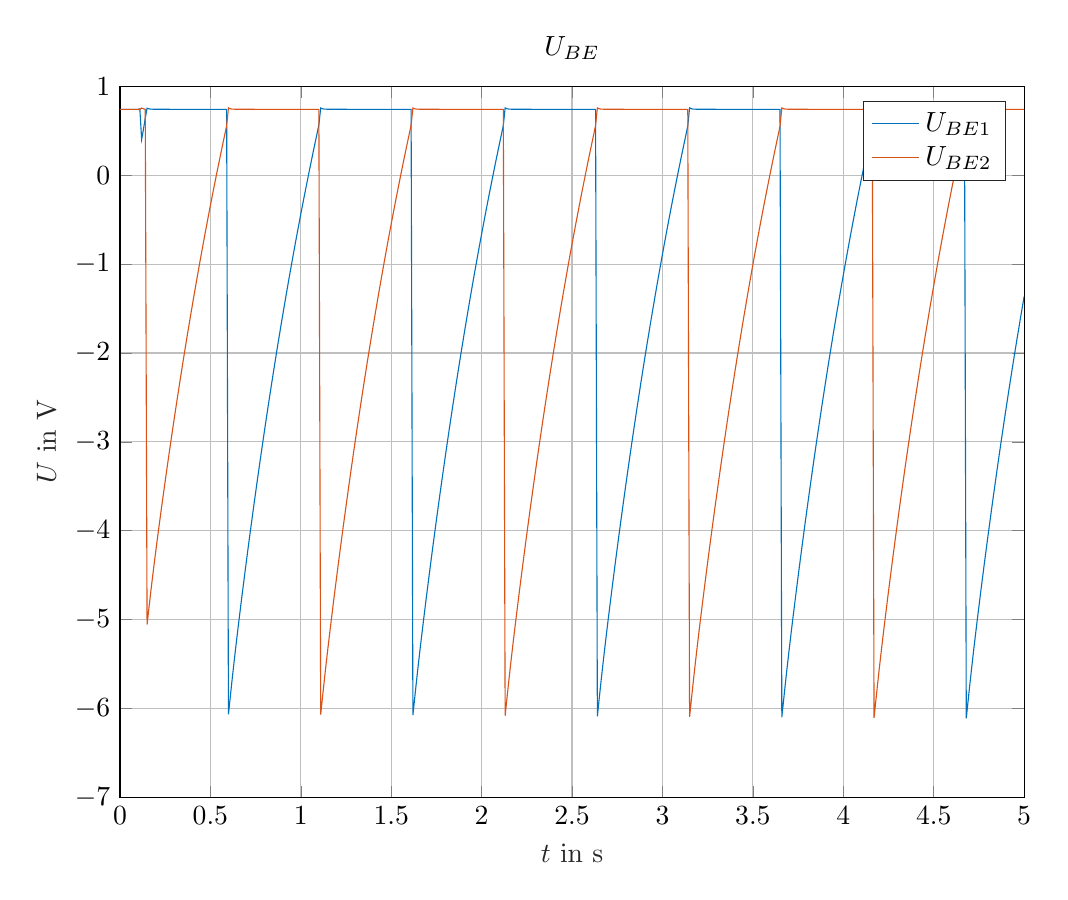 % This file was created by matlab2tikz.
%
\definecolor{mycolor1}{rgb}{0.0,0.447,0.741}%
\definecolor{mycolor2}{rgb}{0.85,0.325,0.098}%
%
\begin{tikzpicture}

\begin{axis}[%
width=4.521in,
height=3.555in,
at={(0.758in,0.481in)},
scale only axis,
xmin=0,
xmax=5,
xlabel style={font=\color{white!15!black}},
xlabel={$t \text{ in s}$},
ymin=-7,
ymax=1,
ylabel style={font=\color{white!15!black}},
ylabel={$U \text{ in V}$},
axis background/.style={fill=white},
title style={font=\bfseries},
title={$U_{BE}$},
xmajorgrids,
ymajorgrids,
legend style={legend cell align=left, align=left, draw=white!15!black}
]
\addplot [color=mycolor1]
  table[row sep=crcr]{%
0	0.741\\
0.01	0.741\\
0.02	0.741\\
0.03	0.741\\
0.04	0.741\\
0.05	0.741\\
0.06	0.741\\
0.07	0.741\\
0.08	0.741\\
0.09	0.741\\
0.1	0.741\\
0.11	0.747\\
0.12	0.403\\
0.13	0.516\\
0.14	0.642\\
0.15	0.754\\
0.16	0.747\\
0.17	0.744\\
0.18	0.743\\
0.19	0.742\\
0.2	0.742\\
0.21	0.742\\
0.22	0.742\\
0.23	0.742\\
0.24	0.742\\
0.25	0.742\\
0.26	0.742\\
0.27	0.742\\
0.28	0.741\\
0.29	0.741\\
0.3	0.741\\
0.31	0.741\\
0.32	0.741\\
0.33	0.741\\
0.34	0.741\\
0.35	0.741\\
0.36	0.741\\
0.37	0.741\\
0.38	0.741\\
0.39	0.741\\
0.4	0.741\\
0.41	0.741\\
0.42	0.741\\
0.43	0.741\\
0.44	0.741\\
0.45	0.741\\
0.46	0.741\\
0.47	0.741\\
0.48	0.741\\
0.49	0.741\\
0.5	0.741\\
0.51	0.741\\
0.52	0.741\\
0.53	0.741\\
0.54	0.741\\
0.55	0.741\\
0.56	0.741\\
0.57	0.741\\
0.58	0.741\\
0.59	0.741\\
0.6	-6.067\\
0.61	-5.872\\
0.62	-5.68\\
0.63	-5.496\\
0.64	-5.318\\
0.65	-5.145\\
0.66	-4.977\\
0.67	-4.811\\
0.68	-4.649\\
0.69	-4.489\\
0.7	-4.331\\
0.71	-4.175\\
0.72	-4.022\\
0.73	-3.871\\
0.74	-3.721\\
0.75	-3.574\\
0.76	-3.428\\
0.77	-3.284\\
0.78	-3.143\\
0.79	-3.003\\
0.8	-2.864\\
0.81	-2.728\\
0.82	-2.593\\
0.83	-2.46\\
0.84	-2.329\\
0.85	-2.199\\
0.86	-2.071\\
0.87	-1.944\\
0.88	-1.82\\
0.89	-1.696\\
0.9	-1.575\\
0.91	-1.455\\
0.92	-1.336\\
0.93	-1.219\\
0.94	-1.103\\
0.95	-0.989\\
0.96	-0.876\\
0.97	-0.764\\
0.98	-0.654\\
0.99	-0.546\\
1	-0.438\\
1.01	-0.333\\
1.02	-0.228\\
1.03	-0.125\\
1.04	-0.023\\
1.05	0.078\\
1.06	0.177\\
1.07	0.276\\
1.08	0.373\\
1.09	0.468\\
1.1	0.567\\
1.11	0.756\\
1.12	0.747\\
1.13	0.744\\
1.14	0.743\\
1.15	0.742\\
1.16	0.742\\
1.17	0.742\\
1.18	0.742\\
1.19	0.742\\
1.2	0.742\\
1.21	0.742\\
1.22	0.742\\
1.23	0.742\\
1.24	0.742\\
1.25	0.742\\
1.26	0.741\\
1.27	0.741\\
1.28	0.741\\
1.29	0.741\\
1.3	0.741\\
1.31	0.741\\
1.32	0.741\\
1.33	0.741\\
1.34	0.741\\
1.35	0.741\\
1.36	0.741\\
1.37	0.741\\
1.38	0.741\\
1.39	0.741\\
1.4	0.741\\
1.41	0.741\\
1.42	0.741\\
1.43	0.741\\
1.44	0.741\\
1.45	0.741\\
1.46	0.741\\
1.47	0.741\\
1.48	0.741\\
1.49	0.741\\
1.5	0.741\\
1.51	0.741\\
1.52	0.741\\
1.53	0.741\\
1.54	0.741\\
1.55	0.741\\
1.56	0.741\\
1.57	0.741\\
1.58	0.741\\
1.59	0.741\\
1.6	0.741\\
1.61	0.741\\
1.62	-6.076\\
1.63	-5.881\\
1.64	-5.689\\
1.65	-5.505\\
1.66	-5.327\\
1.67	-5.155\\
1.68	-4.986\\
1.69	-4.821\\
1.7	-4.658\\
1.71	-4.498\\
1.72	-4.34\\
1.73	-4.184\\
1.74	-4.031\\
1.75	-3.879\\
1.76	-3.73\\
1.77	-3.582\\
1.78	-3.437\\
1.79	-3.293\\
1.8	-3.151\\
1.81	-3.011\\
1.82	-2.872\\
1.83	-2.736\\
1.84	-2.601\\
1.85	-2.468\\
1.86	-2.336\\
1.87	-2.206\\
1.88	-2.078\\
1.89	-1.952\\
1.9	-1.827\\
1.91	-1.703\\
1.92	-1.582\\
1.93	-1.461\\
1.94	-1.343\\
1.95	-1.225\\
1.96	-1.109\\
1.97	-0.995\\
1.98	-0.882\\
1.99	-0.771\\
2	-0.661\\
2.01	-0.552\\
2.02	-0.445\\
2.03	-0.339\\
2.04	-0.234\\
2.05	-0.131\\
2.06	-0.029\\
2.07	0.072\\
2.08	0.172\\
2.09	0.27\\
2.1	0.367\\
2.11	0.463\\
2.12	0.561\\
2.13	0.757\\
2.14	0.748\\
2.15	0.744\\
2.16	0.743\\
2.17	0.742\\
2.18	0.742\\
2.19	0.742\\
2.2	0.742\\
2.21	0.742\\
2.22	0.742\\
2.23	0.742\\
2.24	0.742\\
2.25	0.742\\
2.26	0.742\\
2.27	0.742\\
2.28	0.741\\
2.29	0.741\\
2.3	0.741\\
2.31	0.741\\
2.32	0.741\\
2.33	0.741\\
2.34	0.741\\
2.35	0.741\\
2.36	0.741\\
2.37	0.741\\
2.38	0.741\\
2.39	0.741\\
2.4	0.741\\
2.41	0.741\\
2.42	0.741\\
2.43	0.741\\
2.44	0.741\\
2.45	0.741\\
2.46	0.741\\
2.47	0.741\\
2.48	0.741\\
2.49	0.741\\
2.5	0.741\\
2.51	0.741\\
2.52	0.741\\
2.53	0.741\\
2.54	0.741\\
2.55	0.741\\
2.56	0.741\\
2.57	0.741\\
2.58	0.741\\
2.59	0.741\\
2.6	0.741\\
2.61	0.741\\
2.62	0.741\\
2.63	0.741\\
2.64	-6.088\\
2.65	-5.893\\
2.66	-5.701\\
2.67	-5.516\\
2.68	-5.338\\
2.69	-5.165\\
2.7	-4.996\\
2.71	-4.831\\
2.72	-4.668\\
2.73	-4.507\\
2.74	-4.349\\
2.75	-4.194\\
2.76	-4.04\\
2.77	-3.888\\
2.78	-3.739\\
2.79	-3.591\\
2.8	-3.445\\
2.81	-3.301\\
2.82	-3.159\\
2.83	-3.019\\
2.84	-2.881\\
2.85	-2.744\\
2.86	-2.609\\
2.87	-2.476\\
2.88	-2.344\\
2.89	-2.214\\
2.9	-2.086\\
2.91	-1.959\\
2.92	-1.834\\
2.93	-1.711\\
2.94	-1.589\\
2.95	-1.469\\
2.96	-1.35\\
2.97	-1.232\\
2.98	-1.116\\
2.99	-1.002\\
3	-0.889\\
3.01	-0.777\\
3.02	-0.667\\
3.03	-0.558\\
3.04	-0.451\\
3.05	-0.345\\
3.06	-0.24\\
3.07	-0.137\\
3.08	-0.035\\
3.09	0.066\\
3.1	0.166\\
3.11	0.264\\
3.12	0.361\\
3.13	0.457\\
3.14	0.554\\
3.15	0.758\\
3.16	0.748\\
3.17	0.744\\
3.18	0.743\\
3.19	0.742\\
3.2	0.742\\
3.21	0.742\\
3.22	0.742\\
3.23	0.742\\
3.24	0.742\\
3.25	0.742\\
3.26	0.742\\
3.27	0.742\\
3.28	0.742\\
3.29	0.742\\
3.3	0.741\\
3.31	0.741\\
3.32	0.741\\
3.33	0.741\\
3.34	0.741\\
3.35	0.741\\
3.36	0.741\\
3.37	0.741\\
3.38	0.741\\
3.39	0.741\\
3.4	0.741\\
3.41	0.741\\
3.42	0.741\\
3.43	0.741\\
3.44	0.741\\
3.45	0.741\\
3.46	0.741\\
3.47	0.741\\
3.48	0.741\\
3.49	0.741\\
3.5	0.741\\
3.51	0.741\\
3.52	0.741\\
3.53	0.741\\
3.54	0.741\\
3.55	0.741\\
3.56	0.741\\
3.57	0.741\\
3.58	0.741\\
3.59	0.741\\
3.6	0.741\\
3.61	0.741\\
3.62	0.741\\
3.63	0.741\\
3.64	0.741\\
3.65	0.741\\
3.66	-6.099\\
3.67	-5.905\\
3.68	-5.712\\
3.69	-5.527\\
3.7	-5.348\\
3.71	-5.175\\
3.72	-5.006\\
3.73	-4.841\\
3.74	-4.678\\
3.75	-4.517\\
3.76	-4.359\\
3.77	-4.203\\
3.78	-4.049\\
3.79	-3.897\\
3.8	-3.748\\
3.81	-3.6\\
3.82	-3.454\\
3.83	-3.31\\
3.84	-3.168\\
3.85	-3.027\\
3.86	-2.889\\
3.87	-2.752\\
3.88	-2.617\\
3.89	-2.484\\
3.9	-2.352\\
3.91	-2.222\\
3.92	-2.094\\
3.93	-1.967\\
3.94	-1.842\\
3.95	-1.718\\
3.96	-1.596\\
3.97	-1.476\\
3.98	-1.357\\
3.99	-1.239\\
4	-1.123\\
4.01	-1.009\\
4.02	-0.896\\
4.03	-0.784\\
4.04	-0.674\\
4.05	-0.565\\
4.06	-0.458\\
4.07	-0.351\\
4.08	-0.246\\
4.09	-0.143\\
4.1	-0.041\\
4.11	0.06\\
4.12	0.16\\
4.13	0.258\\
4.14	0.355\\
4.15	0.451\\
4.16	0.548\\
4.17	0.759\\
4.18	0.748\\
4.19	0.744\\
4.2	0.743\\
4.21	0.742\\
4.22	0.742\\
4.23	0.742\\
4.24	0.742\\
4.25	0.742\\
4.26	0.742\\
4.27	0.742\\
4.28	0.742\\
4.29	0.742\\
4.3	0.742\\
4.31	0.742\\
4.32	0.741\\
4.33	0.741\\
4.34	0.741\\
4.35	0.741\\
4.36	0.741\\
4.37	0.741\\
4.38	0.741\\
4.39	0.741\\
4.4	0.741\\
4.41	0.741\\
4.42	0.741\\
4.43	0.741\\
4.44	0.741\\
4.45	0.741\\
4.46	0.741\\
4.47	0.741\\
4.48	0.741\\
4.49	0.741\\
4.5	0.741\\
4.51	0.741\\
4.52	0.741\\
4.53	0.741\\
4.54	0.741\\
4.55	0.741\\
4.56	0.741\\
4.57	0.741\\
4.58	0.741\\
4.59	0.741\\
4.6	0.741\\
4.61	0.741\\
4.62	0.741\\
4.63	0.741\\
4.64	0.741\\
4.65	0.741\\
4.66	0.741\\
4.67	0.741\\
4.68	-6.111\\
4.69	-5.917\\
4.7	-5.724\\
4.71	-5.538\\
4.72	-5.359\\
4.73	-5.186\\
4.74	-5.016\\
4.75	-4.851\\
4.76	-4.687\\
4.77	-4.527\\
4.78	-4.368\\
4.79	-4.212\\
4.8	-4.059\\
4.81	-3.907\\
4.82	-3.757\\
4.83	-3.609\\
4.84	-3.463\\
4.85	-3.319\\
4.86	-3.176\\
4.87	-3.036\\
4.88	-2.897\\
4.89	-2.76\\
4.9	-2.625\\
4.91	-2.492\\
4.92	-2.36\\
4.93	-2.23\\
4.94	-2.102\\
4.95	-1.975\\
4.96	-1.849\\
4.97	-1.726\\
4.98	-1.603\\
4.99	-1.483\\
5	-1.364\\
};
\addlegendentry{$U_{BE1}$}

\addplot [color=mycolor2]
  table[row sep=crcr]{%
0	0.741\\
0.01	0.741\\
0.02	0.741\\
0.03	0.741\\
0.04	0.741\\
0.05	0.741\\
0.06	0.741\\
0.07	0.741\\
0.08	0.741\\
0.09	0.741\\
0.1	0.741\\
0.11	0.736\\
0.12	0.756\\
0.13	0.747\\
0.14	0.742\\
0.15	-5.057\\
0.16	-4.875\\
0.17	-4.696\\
0.18	-4.525\\
0.19	-4.36\\
0.2	-4.2\\
0.21	-4.044\\
0.22	-3.89\\
0.23	-3.739\\
0.24	-3.591\\
0.25	-3.444\\
0.26	-3.3\\
0.27	-3.158\\
0.28	-3.017\\
0.29	-2.878\\
0.3	-2.742\\
0.31	-2.606\\
0.32	-2.473\\
0.33	-2.341\\
0.34	-2.211\\
0.35	-2.083\\
0.36	-1.956\\
0.37	-1.831\\
0.38	-1.708\\
0.39	-1.586\\
0.4	-1.466\\
0.41	-1.347\\
0.42	-1.229\\
0.43	-1.114\\
0.44	-0.999\\
0.45	-0.886\\
0.46	-0.774\\
0.47	-0.664\\
0.48	-0.556\\
0.49	-0.448\\
0.5	-0.342\\
0.51	-0.237\\
0.52	-0.134\\
0.53	-0.032\\
0.54	0.069\\
0.55	0.168\\
0.56	0.267\\
0.57	0.364\\
0.58	0.46\\
0.59	0.557\\
0.6	0.757\\
0.61	0.748\\
0.62	0.744\\
0.63	0.743\\
0.64	0.742\\
0.65	0.742\\
0.66	0.742\\
0.67	0.742\\
0.68	0.742\\
0.69	0.742\\
0.7	0.742\\
0.71	0.742\\
0.72	0.742\\
0.73	0.742\\
0.74	0.742\\
0.75	0.741\\
0.76	0.741\\
0.77	0.741\\
0.78	0.741\\
0.79	0.741\\
0.8	0.741\\
0.81	0.741\\
0.82	0.741\\
0.83	0.741\\
0.84	0.741\\
0.85	0.741\\
0.86	0.741\\
0.87	0.741\\
0.88	0.741\\
0.89	0.741\\
0.9	0.741\\
0.91	0.741\\
0.92	0.741\\
0.93	0.741\\
0.94	0.741\\
0.95	0.741\\
0.96	0.741\\
0.97	0.741\\
0.98	0.741\\
0.99	0.741\\
1	0.741\\
1.01	0.741\\
1.02	0.741\\
1.03	0.741\\
1.04	0.741\\
1.05	0.741\\
1.06	0.741\\
1.07	0.741\\
1.08	0.741\\
1.09	0.741\\
1.1	0.741\\
1.11	-6.07\\
1.12	-5.875\\
1.13	-5.684\\
1.14	-5.499\\
1.15	-5.322\\
1.16	-5.15\\
1.17	-4.981\\
1.18	-4.816\\
1.19	-4.653\\
1.2	-4.493\\
1.21	-4.335\\
1.22	-4.18\\
1.23	-4.026\\
1.24	-3.875\\
1.25	-3.725\\
1.26	-3.578\\
1.27	-3.432\\
1.28	-3.288\\
1.29	-3.147\\
1.3	-3.006\\
1.31	-2.868\\
1.32	-2.732\\
1.33	-2.597\\
1.34	-2.464\\
1.35	-2.332\\
1.36	-2.203\\
1.37	-2.074\\
1.38	-1.948\\
1.39	-1.823\\
1.4	-1.7\\
1.41	-1.578\\
1.42	-1.458\\
1.43	-1.339\\
1.44	-1.222\\
1.45	-1.106\\
1.46	-0.992\\
1.47	-0.879\\
1.48	-0.767\\
1.49	-0.657\\
1.5	-0.549\\
1.51	-0.441\\
1.52	-0.335\\
1.53	-0.231\\
1.54	-0.128\\
1.55	-0.026\\
1.56	0.075\\
1.57	0.175\\
1.58	0.273\\
1.59	0.37\\
1.6	0.466\\
1.61	0.564\\
1.62	0.756\\
1.63	0.747\\
1.64	0.744\\
1.65	0.743\\
1.66	0.742\\
1.67	0.742\\
1.68	0.742\\
1.69	0.742\\
1.7	0.742\\
1.71	0.742\\
1.72	0.742\\
1.73	0.742\\
1.74	0.742\\
1.75	0.742\\
1.76	0.742\\
1.77	0.741\\
1.78	0.741\\
1.79	0.741\\
1.8	0.741\\
1.81	0.741\\
1.82	0.741\\
1.83	0.741\\
1.84	0.741\\
1.85	0.741\\
1.86	0.741\\
1.87	0.741\\
1.88	0.741\\
1.89	0.741\\
1.9	0.741\\
1.91	0.741\\
1.92	0.741\\
1.93	0.741\\
1.94	0.741\\
1.95	0.741\\
1.96	0.741\\
1.97	0.741\\
1.98	0.741\\
1.99	0.741\\
2	0.741\\
2.01	0.741\\
2.02	0.741\\
2.03	0.741\\
2.04	0.741\\
2.05	0.741\\
2.06	0.741\\
2.07	0.741\\
2.08	0.741\\
2.09	0.741\\
2.1	0.741\\
2.11	0.741\\
2.12	0.741\\
2.13	-6.082\\
2.14	-5.887\\
2.15	-5.695\\
2.16	-5.51\\
2.17	-5.333\\
2.18	-5.16\\
2.19	-4.991\\
2.2	-4.826\\
2.21	-4.663\\
2.22	-4.503\\
2.23	-4.345\\
2.24	-4.189\\
2.25	-4.035\\
2.26	-3.884\\
2.27	-3.734\\
2.28	-3.587\\
2.29	-3.441\\
2.3	-3.297\\
2.31	-3.155\\
2.32	-3.015\\
2.33	-2.877\\
2.34	-2.74\\
2.35	-2.605\\
2.36	-2.472\\
2.37	-2.34\\
2.38	-2.21\\
2.39	-2.082\\
2.4	-1.956\\
2.41	-1.831\\
2.42	-1.707\\
2.43	-1.585\\
2.44	-1.465\\
2.45	-1.346\\
2.46	-1.229\\
2.47	-1.113\\
2.48	-0.998\\
2.49	-0.885\\
2.5	-0.774\\
2.51	-0.664\\
2.52	-0.555\\
2.53	-0.448\\
2.54	-0.342\\
2.55	-0.237\\
2.56	-0.134\\
2.57	-0.032\\
2.58	0.069\\
2.59	0.169\\
2.6	0.267\\
2.61	0.364\\
2.62	0.46\\
2.63	0.558\\
2.64	0.757\\
2.65	0.748\\
2.66	0.744\\
2.67	0.743\\
2.68	0.742\\
2.69	0.742\\
2.7	0.742\\
2.71	0.742\\
2.72	0.742\\
2.73	0.742\\
2.74	0.742\\
2.75	0.742\\
2.76	0.742\\
2.77	0.742\\
2.78	0.742\\
2.79	0.741\\
2.8	0.741\\
2.81	0.741\\
2.82	0.741\\
2.83	0.741\\
2.84	0.741\\
2.85	0.741\\
2.86	0.741\\
2.87	0.741\\
2.88	0.741\\
2.89	0.741\\
2.9	0.741\\
2.91	0.741\\
2.92	0.741\\
2.93	0.741\\
2.94	0.741\\
2.95	0.741\\
2.96	0.741\\
2.97	0.741\\
2.98	0.741\\
2.99	0.741\\
3	0.741\\
3.01	0.741\\
3.02	0.741\\
3.03	0.741\\
3.04	0.741\\
3.05	0.741\\
3.06	0.741\\
3.07	0.741\\
3.08	0.741\\
3.09	0.741\\
3.1	0.741\\
3.11	0.741\\
3.12	0.741\\
3.13	0.741\\
3.14	0.741\\
3.15	-6.094\\
3.16	-5.899\\
3.17	-5.707\\
3.18	-5.521\\
3.19	-5.343\\
3.2	-5.17\\
3.21	-5.001\\
3.22	-4.836\\
3.23	-4.673\\
3.24	-4.512\\
3.25	-4.354\\
3.26	-4.198\\
3.27	-4.045\\
3.28	-3.893\\
3.29	-3.743\\
3.3	-3.596\\
3.31	-3.45\\
3.32	-3.306\\
3.33	-3.164\\
3.34	-3.023\\
3.35	-2.885\\
3.36	-2.748\\
3.37	-2.613\\
3.38	-2.48\\
3.39	-2.348\\
3.4	-2.218\\
3.41	-2.09\\
3.42	-1.963\\
3.43	-1.838\\
3.44	-1.715\\
3.45	-1.593\\
3.46	-1.472\\
3.47	-1.353\\
3.48	-1.236\\
3.49	-1.12\\
3.5	-1.005\\
3.51	-0.892\\
3.52	-0.781\\
3.53	-0.671\\
3.54	-0.562\\
3.55	-0.454\\
3.56	-0.348\\
3.57	-0.243\\
3.58	-0.14\\
3.59	-0.038\\
3.6	0.063\\
3.61	0.163\\
3.62	0.261\\
3.63	0.358\\
3.64	0.454\\
3.65	0.551\\
3.66	0.758\\
3.67	0.748\\
3.68	0.744\\
3.69	0.743\\
3.7	0.742\\
3.71	0.742\\
3.72	0.742\\
3.73	0.742\\
3.74	0.742\\
3.75	0.742\\
3.76	0.742\\
3.77	0.742\\
3.78	0.742\\
3.79	0.742\\
3.8	0.742\\
3.81	0.741\\
3.82	0.741\\
3.83	0.741\\
3.84	0.741\\
3.85	0.741\\
3.86	0.741\\
3.87	0.741\\
3.88	0.741\\
3.89	0.741\\
3.9	0.741\\
3.91	0.741\\
3.92	0.741\\
3.93	0.741\\
3.94	0.741\\
3.95	0.741\\
3.96	0.741\\
3.97	0.741\\
3.98	0.741\\
3.99	0.741\\
4	0.741\\
4.01	0.741\\
4.02	0.741\\
4.03	0.741\\
4.04	0.741\\
4.05	0.741\\
4.06	0.741\\
4.07	0.741\\
4.08	0.741\\
4.09	0.741\\
4.1	0.741\\
4.11	0.741\\
4.12	0.741\\
4.13	0.741\\
4.14	0.741\\
4.15	0.741\\
4.16	0.741\\
4.17	-6.105\\
4.18	-5.911\\
4.19	-5.718\\
4.2	-5.532\\
4.21	-5.354\\
4.22	-5.18\\
4.23	-5.011\\
4.24	-4.845\\
4.25	-4.682\\
4.26	-4.522\\
4.27	-4.364\\
4.28	-4.208\\
4.29	-4.054\\
4.3	-3.902\\
4.31	-3.752\\
4.32	-3.604\\
4.33	-3.458\\
4.34	-3.314\\
4.35	-3.172\\
4.36	-3.032\\
4.37	-2.893\\
4.38	-2.756\\
4.39	-2.621\\
4.4	-2.488\\
4.41	-2.356\\
4.42	-2.226\\
4.43	-2.098\\
4.44	-1.971\\
4.45	-1.846\\
4.46	-1.722\\
4.47	-1.6\\
4.48	-1.479\\
4.49	-1.36\\
4.5	-1.243\\
4.51	-1.127\\
4.52	-1.012\\
4.53	-0.899\\
4.54	-0.788\\
4.55	-0.677\\
4.56	-0.568\\
4.57	-0.461\\
4.58	-0.354\\
4.59	-0.25\\
4.6	-0.146\\
4.61	-0.044\\
4.62	0.057\\
4.63	0.157\\
4.64	0.255\\
4.65	0.352\\
4.66	0.448\\
4.67	0.545\\
4.68	0.759\\
4.69	0.749\\
4.7	0.745\\
4.71	0.743\\
4.72	0.742\\
4.73	0.742\\
4.74	0.742\\
4.75	0.742\\
4.76	0.742\\
4.77	0.742\\
4.78	0.742\\
4.79	0.742\\
4.8	0.742\\
4.81	0.742\\
4.82	0.742\\
4.83	0.741\\
4.84	0.741\\
4.85	0.741\\
4.86	0.741\\
4.87	0.741\\
4.88	0.741\\
4.89	0.741\\
4.9	0.741\\
4.91	0.741\\
4.92	0.741\\
4.93	0.741\\
4.94	0.741\\
4.95	0.741\\
4.96	0.741\\
4.97	0.741\\
4.98	0.741\\
4.99	0.741\\
5	0.741\\
};
\addlegendentry{$U_{BE2}$}

\end{axis}
\end{tikzpicture}%